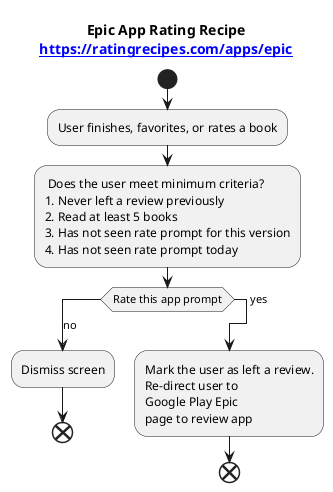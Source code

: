 @startuml

title Epic App Rating Recipe\n[[https://ratingrecipes.com/apps/epic]]

start

:User finishes, favorites, or rates a book;
: Does the user meet minimum criteria?
# Never left a review previously
# Read at least 5 books
# Has not seen rate prompt for this version
# Has not seen rate prompt today;
switch (Rate this app prompt)
    case (no)
        :Dismiss screen;
    end
    case (yes)
        :Mark the user as left a review.
        Re-direct user to
        Google Play Epic
        page to review app;
    end
endswitch

@enduml
